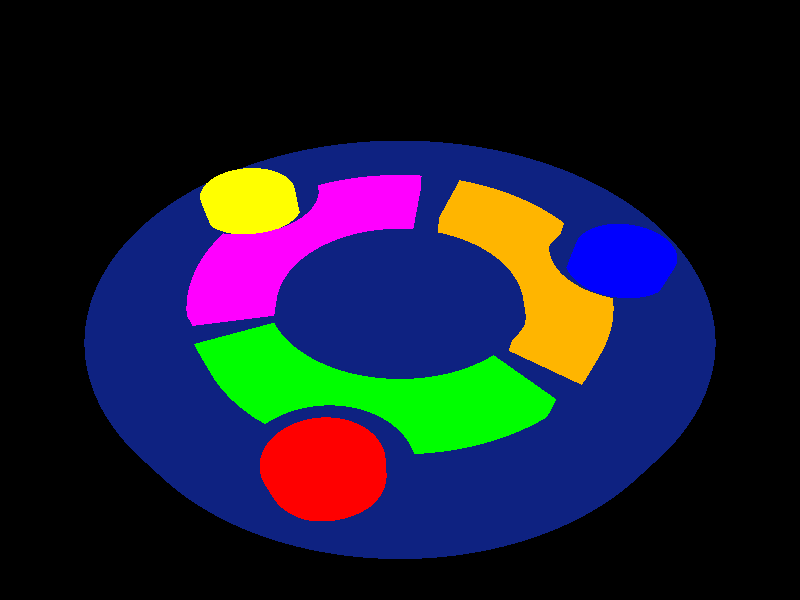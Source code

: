 
/***********************************************************/
/*                                                         */
/* Applet pel disseny de les figures pel Freevial          */
/*                                                         */
/* Carles 21/08/2007                                       */
/*                                                         */
/* Estructura disenyada en kpovmodeler i adaptada          */
/* per afegir modificacions programàtiques                 */
/*                                                         */
/***********************************************************/


#declare punt_transparent = 1;
#declare punt_opac = 0;

#declare punt_intens = 0.6;

/**************************************************/

#declare punt_groc = punt_opac;
#declare punt_rosa = punt_opac;
#declare punt_blau = punt_opac;
#declare punt_taronja = punt_opac;
#declare punt_vermell = punt_opac;
#declare punt_verd = punt_opac;

/***************************************************/

#declare efectepeces = finish {
   diffuse 0.5
   brilliance 0.5
   
   reflection {
      rgb <1, 1, 1>, rgb <0, 0, 0>
   }
}

difference {
   //*PMName cubilet
   
   cylinder {
      <0, 0, 0>, <0, -1.5, 0>, 6
      scale 1
      rotate <0, 0, 0>
      translate <0, 0, 0>
   }
   
   union {
      //*PMName logo_ubuntu
      
      union {
         //*PMName f1
         
         difference {
            //*PMName arc1
            
            cylinder {
               <0, 0.5, 0>, <0, -0.5, 0>, 4.1
               scale 1
               rotate <0, 0, 0>
               translate <0, 0, 0>
            }
            
            cylinder {
               <0, 0.6, 0>, <0, -0.6, 0>, 2.4
               scale 1
               rotate <0, 0, 0>
               translate <0, 0, 0>
            }
            
            cylinder {
               <0, 0.7, 0>, <0, -0.7, 0>, 1.5
               scale 1
               rotate <0, 0, 0>
               translate <-2.87986, 0, -3.5872>
            }
            
            box {
               <-4.1, -0.7, 0>, <4.1, 0.7, 5>
               scale 1
               rotate <0, 0, 0>
               translate <0, 0, 0>
            }
            
            box {
               <0, -0.7, 0>, <4.1, 0.7, -5>
               scale 1
               rotate y*(-18)
               translate <0, 0, 0>
            }
         }
         
         cylinder {
            //*PMName punt1
            <0, 0.5, 0>, <0, -0.5, 0>, 1.1
            scale 1
            rotate <0, 0, 0>
            translate <-2.87986, 2.30782e-15, -3.5872>
         }
      }
      
      union {
         //*PMName f2
         
         difference {
            //*PMName arc1
            
            cylinder {
               <0, 0.5, 0>, <0, -0.5, 0>, 4.1
               scale 1
               rotate <0, 0, 0>
               translate <0, 0, 0>
            }
            
            cylinder {
               <0, 0.6, 0>, <0, -0.6, 0>, 2.4
               scale 1
               rotate <0, 0, 0>
               translate <0, 0, 0>
            }
            
            cylinder {
               <0, 0.7, 0>, <0, -0.7, 0>, 1.5
               scale 1
               rotate <0, 0, 0>
               translate <-2.87986, 0, -3.5872>
            }
            
            box {
               <-4.1, -0.7, 0>, <4.1, 0.7, 5>
               scale 1
               rotate <0, 0, 0>
               translate <0, 0, 0>
            }
            
            box {
               <0, -0.7, 0>, <4.1, 0.7, -5>
               scale 1
               rotate y*(-18)
               translate <0, 0, 0>
            }
         }
         
         cylinder {
            //*PMName punt1
            <0, 0.5, 0>, <0, -0.5, 0>, 1.1
            scale 1
            rotate <0, 0, 0>
            translate <-2.87986, 2.30782e-15, -3.5872>
         }
         rotate y*120
      }
      
      union {
         //*PMName f3
         
         difference {
            //*PMName arc1
            
            cylinder {
               <0, 0.5, 0>, <0, -0.5, 0>, 4.1
               scale 1
               rotate <0, 0, 0>
               translate <0, 0, 0>
            }
            
            cylinder {
               <0, 0.6, 0>, <0, -0.6, 0>, 2.4
               scale 1
               rotate <0, 0, 0>
               translate <0, 0, 0>
            }
            
            cylinder {
               <0, 0.7, 0>, <0, -0.7, 0>, 1.5
               scale 1
               rotate <0, 0, 0>
               translate <-2.87986, 0, -3.5872>
            }
            
            box {
               <-4.1, -0.7, 0>, <4.1, 0.7, 5>
               scale 1
               rotate <0, 0, 0>
               translate <0, 0, 0>
            }
            
            box {
               <0, -0.7, 0>, <4.1, 0.7, -5>
               scale 1
               rotate y*(-18)
               translate <0, 0, 0>
            }
         }
         
         cylinder {
            //*PMName punt1
            <0, 0.5, 0>, <0, -0.5, 0>, 1.1
            scale 1
            rotate <0, 0, 0>
            translate <-2.87986, 2.30782e-15, -3.5872>
         }
         rotate y*(-120)
      }
      scale 1
      translate y*(-0.1)
   }
   
   pigment {
      color rgbt <0.027451, 0.0627451, 0.364706 >
   }
   
   finish {
      specular 0.5
      
      reflection {
         rgb <0.580392, 0.580392, 0.580392>, rgb <0, 0, 0>
      }
   }
}

union {
   //*PMName logo_ubuntu
   


   union {
      //*PMName f1
      
		#if ( punt_rosa = punt_opac )
      difference {
         //*PMName arc1
         
         cylinder {
            <0, 0.5, 0>, <0, -0.5, 0>, 4
            scale 1
            rotate <0, 0, 0>
            translate <0, 0, 0>
         }
         
         cylinder {
            <0, 0.6, 0>, <0, -0.6, 0>, 2.5
            scale 1
            rotate <0, 0, 0>
            translate <0, 0, 0>
         }
         
         cylinder {
            <0, 0.7, 0>, <0, -0.7, 0>, 1.5
            scale 1
            rotate <0, 0, 0>
            translate <-2.87986, 0, -3.5872>
         }
         
         box {
            <-4.1, -0.7, 0>, <4.1, 0.7, 5>
            scale 1
            rotate <0, 0, 0>
            translate <0, 0, 0>
         }
         
         box {
            <0, -0.7, 0>, <4.1, 0.7, -5>
            scale 1
            rotate y*(-18)
            translate <0, 0, 0>
         }
         
         pigment {
            color rgbft <1, 0, 1, punt_intens, punt_rosa>
         }
         
         finish {
            efectepeces
         }
      }
	#end
    
		#if ( punt_groc = punt_opac )
      cylinder {
         //*PMName punt1
         <0, 0.5, 0>, <0, -0.5, 0>, 1
         
         pigment {
            color rgbft <1, 1, 0, punt_intens, punt_groc>
         }
         
         finish {
            efectepeces
            diffuse 0.6
            brilliance 1
            metallic 100
            
            reflection {
               rgb <1, 1, 1>, rgb <0, 0, 0>
            }
         }
         scale 1
         rotate <0, 0, 0>
         translate <-2.87986, 2.30782e-15, -3.5872>
      }
	  #end
   }
   

   union {
      //*PMName f2

#if ( punt_taronja = punt_opac )
      difference {
         //*PMName arc1
         
         cylinder {
            <0, 0.5, 0>, <0, -0.5, 0>, 4
         }
         
         cylinder {
            <0, 0.6, 0>, <0, -0.6, 0>, 2.5
         }
         
         cylinder {
            <0, 0.7, 0>, <0, -0.7, 0>, 1.5
            translate <-2.87986, 0, -3.5872>
         }
         
         box {
            <-4.1, -0.7, 0>, <4.1, 0.7, 5>
         }
         
         box {
            <0, -0.7, 0>, <4.1, 0.7, -5>
            rotate y*(-18)
         }
         
         pigment {
            color rgbft <1, .6, 0, punt_intens, punt_taronja>
         }
         
         finish {
            efectepeces
         }
      }
#end

    
		#if ( punt_blau = punt_opac )
      cylinder {
         //*PMName punt1
         <0, 0.5, 0>, <0, -0.5, 0>, 1
         
         pigment {
            color rgbft <0, 0, 1, punt_intens, punt_blau>
         }
         
         finish {
            efectepeces
         }
         translate <-2.8799, 0, -3.5872>
      }
#end


      rotate y*120
   }
   

   union {
      //*PMName f3
      
		#if ( punt_verd = punt_opac )
      difference {
         //*PMName arc1
         
         cylinder {
            <0, 0.5, 0>, <0, -0.5, 0>, 4
         }
         
         cylinder {
            <0, 0.6, 0>, <0, -0.6, 0>, 2.5
         }
         
         cylinder {
            <0, 0.7, 0>, <0, -0.7, 0>, 1.5
            translate <-2.87986, 0, -3.5872>
         }
         
         box {
            <-4.1, -0.7, 0>, <4.1, 0.7, 5>
         }
         
         box {
            <0, -0.7, 0>, <4.1, 0.7, -5>
            rotate y*(-18)
         }
         
         pigment {
            color rgbft <0, 1, 0, punt_intens, punt_verd>
         }
         
         finish {
            efectepeces
         }
      }
#end
      
		#if ( punt_vermell = punt_opac )
      cylinder {
         //*PMName punt1
         <0, 0.5, 0>, <0, -0.5, 0>, 1
         
         pigment {
            color rgbft <1, 0, 0, punt_intens, punt_vermell>
         }
         
         finish {
            efectepeces
         }
         translate <-2.8799, 0, -3.5872>
      }
	#end


      rotate y*(-120)
   }
   translate <0, 0, 0>
}

global_settings {
   adc_bailout 0.0039216
   assumed_gamma 1.5
   noise_generator 2
}

light_source {
   <4, 5, -5>, rgb <1, 1, 1>
}

camera {
   perspective
   location <8.5, 13, 1>
   sky <0, 1, 0>
   direction <0, 0, 1>
   right <1, 0, 0>
   up <0, 1, 0>
   look_at <0,0,0>
}

